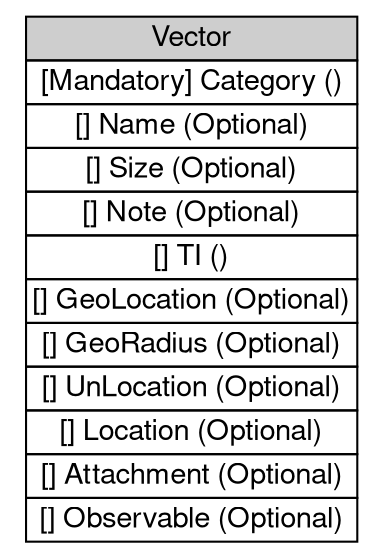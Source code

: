 digraph Vector {
	graph [bb="0,0,175,260",
		rankdir=LR
	];
	node [label="\N"];
	Vector	[height=3.6111,
		label=<<table BORDER="0" CELLBORDER="1" CELLSPACING="0"> <tr> <td BGCOLOR="#CECECE" HREF="../IDMEFv2/Vector.html" TITLE="The Vector class describes the vector(s) of the event(s) leading up to the alert. o Name, location, description, ... "><FONT FACE="Nimbus Sans L">Vector</FONT></td> </tr>" %<tr><td  HREF="../IDMEFv2/Vector.html" TITLE="Category for the detected &quot;vector&quot;."><FONT FACE="Nimbus Sans L">[Mandatory] Category ()</FONT></td></tr>%<tr><td  HREF="../IDMEFv2/Vector.html" TITLE="Name of the detected vector or &quot;Unknown&quot;."><FONT FACE="Nimbus Sans L">[] Name (Optional)</FONT></td></tr>%<tr><td  HREF="../IDMEFv2/Vector.html" TITLE="Rough estimate of the detected vector&#39;s size."><FONT FACE="Nimbus Sans L">[] Size (Optional)</FONT></td></tr>%<tr><td  HREF="../IDMEFv2/Vector.html" TITLE="Free text human-readable additional note for this vector."><FONT FACE="Nimbus Sans L">[] Note (Optional)</FONT></td></tr>%<tr><td  HREF="../IDMEFv2/Vector.html" TITLE="Expires 18 April 2023                [Page 45]"><FONT FACE="Nimbus Sans L">[] TI ()</FONT></td></tr>%<tr><td  HREF="../IDMEFv2/Vector.html" TITLE="GPS coordinates for the vector."><FONT FACE="Nimbus Sans L">[] GeoLocation (Optional)</FONT></td></tr>%<tr><td  HREF="../IDMEFv2/Vector.html" TITLE="Estimated radius around the provided geolocation in meters."><FONT FACE="Nimbus Sans L">[] GeoRadius (Optional)</FONT></td></tr>%<tr><td  HREF="../IDMEFv2/Vector.html" TITLE="Standard UN/Locode for the vector."><FONT FACE="Nimbus Sans L">[] UnLocation (Optional)</FONT></td></tr>%<tr><td  HREF="../IDMEFv2/Vector.html" TITLE="Internal name for the location of the vector."><FONT FACE="Nimbus Sans L">[] Location (Optional)</FONT></td></tr>%<tr><td  HREF="../IDMEFv2/Vector.html" TITLE="Identifiers for attachments related to this vector."><FONT FACE="Nimbus Sans L">[] Attachment (Optional)</FONT></td></tr>%<tr><td  HREF="../IDMEFv2/Vector.html" TITLE="Identifiers for observables related to this vector."><FONT FACE="Nimbus Sans L">[] Observable (Optional)</FONT></td></tr>%</table>>,
		pos="87.5,130",
		shape=plaintext,
		width=2.4306];
}
